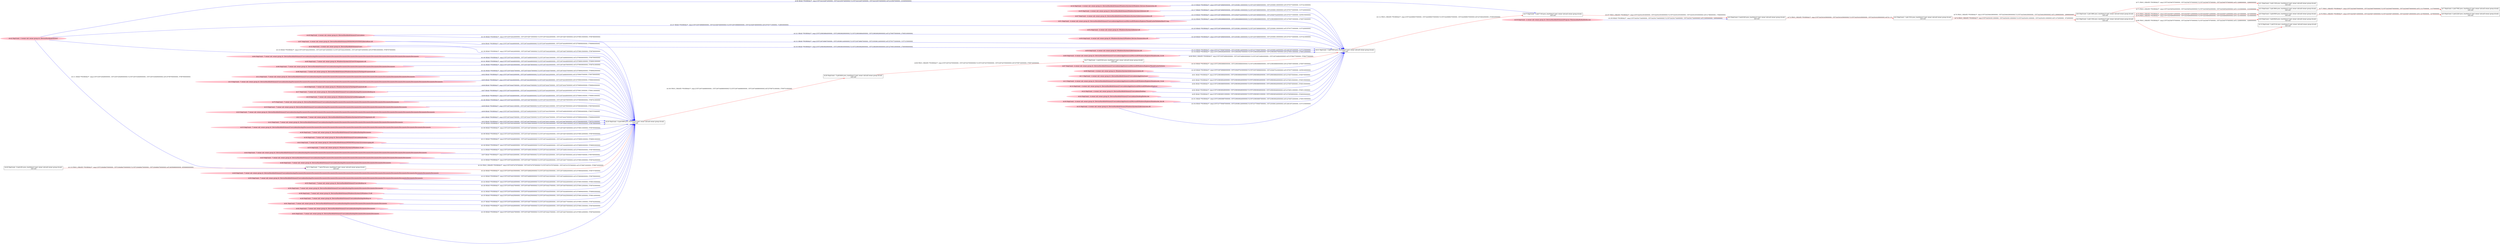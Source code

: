 digraph  {
rankdir=LR
"55"[color=pink,label="id:55 HopCount: -7 owner uid: owner group id: /Windows/System32/Windows.UI.dll ", shape=oval,style=filled];
"29"[color=black,label="id:29 HopCount: -6 pid:5096 proc_starttime:0 cmd: owner uid:null owner group id:null,\n null null", shape=box,style=solid];
"55" -> "29" [id=128,__obj="READ"color=blue,label="id:128 READ **NORMAL**  seqs:[1557236744446000000, 1557236744446000000] T:[1557236744446000000, 1557236744446000000] relT:[5798993000000, 5798993000000]",style=solid];
"56"[color=pink,label="id:56 HopCount: -4 owner uid: owner group id: /Windows/System32/Windows.Devices.Enumeration.dll ", shape=oval,style=filled];
"41"[color=black,label="id:41 HopCount: -3 pid:5500 proc_starttime:0 cmd: owner uid:null owner group id:null,\n null null", shape=box,style=solid];
"56" -> "41" [id=129,__obj="READ"color=blue,label="id:129 READ **NORMAL**  seqs:[1557236749665000000, 1557239386118000000] T:[1557236749665000000, 1557239386118000000] relT:[5793774000000, 3157321000000]",style=solid];
"49"[color=pink,label="id:49 HopCount: -4 owner uid: owner group id: /Device/HarddiskVolume2/Users/admin ", shape=oval,style=filled];
"49" -> "29" [id=130,__obj="READ"color=blue,label="id:130 READ **NORMAL**  seqs:[1557236744424000000, 1557236744673000000] T:[1557236744424000000, 1557236744673000000] relT:[5799015000000, 5798766000000]",style=solid];
"57"[color=pink,label="id:57 HopCount: -4 owner uid: owner group id: /Device/HarddiskVolume2/WINDOWS/SYSTEM32/kernelbase.dll ", shape=oval,style=filled];
"57" -> "41" [id=131,__obj="READ"color=blue,label="id:131 READ **NORMAL**  seqs:[1557236749667000000, 1557239386124000000] T:[1557236749667000000, 1557239386124000000] relT:[5793772000000, 3157315000000]",style=solid];
"58"[color=pink,label="id:58 HopCount: -7 owner uid: owner group id: /Device/HarddiskVolume2/Windows/System32/Windows.UI.dll ", shape=oval,style=filled];
"58" -> "29" [id=132,__obj="READ"color=blue,label="id:132 READ **NORMAL**  seqs:[1557236744445000000, 1557236744446000000] T:[1557236744445000000, 1557236744446000000] relT:[5798994000000, 5798993000000]",style=solid];
"59"[color=pink,label="id:59 HopCount: -4 owner uid: owner group id: /Windows/System32/deviceaccess.dll ", shape=oval,style=filled];
"59" -> "41" [id=133,__obj="READ"color=blue,label="id:133 READ **NORMAL**  seqs:[1557237709467000000, 1557239386124000000] T:[1557237709467000000, 1557239386124000000] relT:[4833972000000, 3157315000000]",style=solid];
"60"[color=pink,label="id:60 HopCount: -4 owner uid: owner group id: /Device/HarddiskVolume2/Users/admin/AppData/Local/Microsoft/Windows/Explorer/thumbcache_32.db ", shape=oval,style=filled];
"60" -> "41" [id=134,__obj="READ"color=blue,label="id:134 READ **NORMAL**  seqs:[1557239836926000000, 1557239836927000000] T:[1557239836926000000, 1557239836927000000] relT:[2706513000000, 2706512000000]",style=solid];
"28"[color=pink,label="id:28 HopCount: -7 owner uid: owner group id: /Device/HarddiskVolume2/Users/admin/backup/desktop.ini ", shape=oval,style=filled];
"28" -> "29" [id=135,__obj="READ"color=blue,label="id:135 READ **NORMAL**  seqs:[1557236744425000000, 1557236744425000000] T:[1557236744425000000, 1557236744425000000] relT:[5799014000000, 5799014000000]",style=solid];
"32"[color=pink,label="id:32 HopCount: -4 owner uid: owner group id: /Device/HarddiskVolume2/Users ", shape=oval,style=filled];
"32" -> "29" [id=136,__obj="READ"color=blue,label="id:136 READ **NORMAL**  seqs:[1557236744424000000, 1557236744673000000] T:[1557236744424000000, 1557236744673000000] relT:[5799015000000, 5798766000000]",style=solid];
"61"[color=pink,label="id:61 HopCount: -7 owner uid: owner group id: /Device/HarddiskVolume2/Users/admin/backup/Documents/Documents/Documents/Documents/Documents ", shape=oval,style=filled];
"61" -> "29" [id=137,__obj="READ"color=blue,label="id:137 READ **NORMAL**  seqs:[1557236744428000000, 1557236744677000000] T:[1557236744428000000, 1557236744677000000] relT:[5799011000000, 5798762000000]",style=solid];
"62"[color=pink,label="id:62 HopCount: -7 owner uid: owner group id: /Device/HarddiskVolume2/Users/admin/backup/Documents/Documents ", shape=oval,style=filled];
"62" -> "29" [id=138,__obj="READ"color=blue,label="id:138 READ **NORMAL**  seqs:[1557236744426000000, 1557236744675000000] T:[1557236744426000000, 1557236744675000000] relT:[5799013000000, 5798764000000]",style=solid];
"63"[color=pink,label="id:63 HopCount: -7 owner uid: owner group id: /Device/HarddiskVolume2/Users/admin/backup/Documents/Documents/Documents ", shape=oval,style=filled];
"63" -> "29" [id=139,__obj="READ"color=blue,label="id:139 READ **NORMAL**  seqs:[1557236744427000000, 1557236744675000000] T:[1557236744427000000, 1557236744675000000] relT:[5799012000000, 5798764000000]",style=solid];
"64"[color=pink,label="id:64 HopCount: -7 owner uid: owner group id: /Device/HarddiskVolume2/Users/admin/backup/Documents/Documents/Documents/Documents/Documents/Documents/Documents/Documents/Documents/Documents/Documents/Documents/Documents ", shape=oval,style=filled];
"64" -> "29" [id=140,__obj="READ"color=blue,label="id:140 READ **NORMAL**  seqs:[1557236744433000000, 1557236744680000000] T:[1557236744433000000, 1557236744680000000] relT:[5799006000000, 5798759000000]",style=solid];
"65"[color=pink,label="id:65 HopCount: -7 owner uid: owner group id: /Windows/System32/CoreUIComponents.dll ", shape=oval,style=filled];
"65" -> "29" [id=141,__obj="READ"color=blue,label="id:141 READ **NORMAL**  seqs:[1557236744448000000, 1557236744448000000] T:[1557236744448000000, 1557236744448000000] relT:[5798991000000, 5798991000000]",style=solid];
"66"[color=pink,label="id:66 HopCount: -7 owner uid: owner group id: /Device/HarddiskVolume2/Users/admin/backup/Documents/Documents/Documents/Documents/Documents/Documents/Documents ", shape=oval,style=filled];
"66" -> "29" [id=142,__obj="READ"color=blue,label="id:142 READ **NORMAL**  seqs:[1557236744430000000, 1557236744678000000] T:[1557236744430000000, 1557236744678000000] relT:[5799009000000, 5798761000000]",style=solid];
"67"[color=pink,label="id:67 HopCount: -4 owner uid: owner group id: /Device/HarddiskVolume2/Users/admin/AppData/Local/Microsoft/Windows/Explorer/ThumbCacheToDelete ", shape=oval,style=filled];
"67" -> "41" [id=143,__obj="READ"color=blue,label="id:143 READ **NORMAL**  seqs:[1557239836866000000, 1557239836866000000] T:[1557239836866000000, 1557239836866000000] relT:[2706573000000, 2706573000000]",style=solid];
"68"[color=pink,label="id:68 HopCount: -7 owner uid: owner group id: /Device/HarddiskVolume2/Windows/System32/TextInputFramework.dll ", shape=oval,style=filled];
"68" -> "29" [id=144,__obj="READ"color=blue,label="id:144 READ **NORMAL**  seqs:[1557236744447000000, 1557236744447000000] T:[1557236744447000000, 1557236744447000000] relT:[5798992000000, 5798992000000]",style=solid];
"69"[color=pink,label="id:69 HopCount: -4 owner uid: owner group id: /Windows/System32/deviceassociation.dll ", shape=oval,style=filled];
"69" -> "41" [id=145,__obj="READ"color=blue,label="id:145 READ **NORMAL**  seqs:[1557236749666000000, 1557239287523000000] T:[1557236749666000000, 1557239287523000000] relT:[5793773000000, 3255916000000]",style=solid];
"70"[color=pink,label="id:70 HopCount: -7 owner uid: owner group id: /Device/HarddiskVolume2/Users/admin/backup/Documents/Documents/Documents/Documents/Documents/Documents/Documents/Documents ", shape=oval,style=filled];
"70" -> "29" [id=146,__obj="READ"color=blue,label="id:146 READ **NORMAL**  seqs:[1557236744430000000, 1557236744678000000] T:[1557236744430000000, 1557236744678000000] relT:[5799009000000, 5798761000000]",style=solid];
"6"[color=black,label="id:6 HopCount: 2 pid:1880 proc_starttime:0 cmd: owner uid:null owner group id:null,\n null null", shape=box,style=solid];
"1"[color=black,label="id:1 HopCount: 3 pid:1336 proc_starttime:0 cmd: owner uid:null owner group id:null,\n null null", shape=box,style=solid];
"6" -> "1" [id=71,__obj="PROC_CREATE"color=red,label="id:71 PROC_CREATE **NORMAL**  seqs:[1557242546707000000, 1557242546707000000] T:[1557242546707000000, 1557242546707000000] relT:[-3268000000, -3268000000]",style=solid];
"0"[color=black,label="id:0 HopCount: 0 pid:8160 proc_starttime:0 cmd: owner uid:null owner group id:null,\n null null", shape=box,style=solid];
"2"[color=black,label="id:2 HopCount: 1 pid:1532 proc_starttime:0 cmd: owner uid:null owner group id:null,\n null null", shape=box,style=solid];
"0" -> "2" [id=72,__obj="PROC_CREATE"color=red,label="id:72 PROC_CREATE **NORMAL**  seqs:[1557242543439000000, 1557242543439000000] T:[1557242543439000000, 1557242543439000000] relT:[0, 0]",style=solid];
"3"[color=black,label="id:3 HopCount: 3 pid:3804 proc_starttime:0 cmd: owner uid:null owner group id:null,\n null null", shape=box,style=solid];
"6" -> "3" [id=73,__obj="PROC_CREATE"color=red,label="id:73 PROC_CREATE **NORMAL**  seqs:[1557242546542000000, 1557242546542000000] T:[1557242546542000000, 1557242546542000000] relT:[-3103000000, -3103000000]",style=solid];
"4"[color=black,label="id:4 HopCount: 2 pid:1304 proc_starttime:0 cmd: owner uid:null owner group id:null,\n null null", shape=box,style=solid];
"2" -> "4" [id=74,__obj="PROC_CREATE"color=red,label="id:74 PROC_CREATE **NORMAL**  seqs:[1557242543911000000, 1557242543911000000] T:[1557242543911000000, 1557242543911000000] relT:[-472000000, -472000000]",style=solid];
"5"[color=black,label="id:5 HopCount: 3 pid:6500 proc_starttime:0 cmd: owner uid:null owner group id:null,\n null null", shape=box,style=solid];
"6" -> "5" [id=75,__obj="PROC_CREATE"color=red,label="id:75 PROC_CREATE **NORMAL**  seqs:[1557242546712000000, 1557242546712000000] T:[1557242546712000000, 1557242546712000000] relT:[-3273000000, -3273000000]",style=solid];
"2" -> "6" [id=76,__obj="PROC_CREATE"color=red,label="id:76 PROC_CREATE **NORMAL**  seqs:[1557242546438000000, 1557242546438000000] T:[1557242546438000000, 1557242546438000000] relT:[-2999000000, -2999000000]",style=solid];
"7"[color=black,label="id:7 HopCount: 4 pid:7092 proc_starttime:0 cmd: owner uid:null owner group id:null,\n null null", shape=box,style=solid];
"3" -> "7" [id=77,__obj="PROC_CREATE"color=red,label="id:77 PROC_CREATE **NORMAL**  seqs:[1557242546576000000, 1557242546576000000] T:[1557242546576000000, 1557242546576000000] relT:[-3137000000, -3137000000]",style=solid];
"8"[color=black,label="id:8 HopCount: 3 pid:8028 proc_starttime:0 cmd: owner uid:null owner group id:null,\n null null", shape=box,style=solid];
"6" -> "8" [id=78,__obj="PROC_CREATE"color=red,label="id:78 PROC_CREATE **NORMAL**  seqs:[1557242546649000000, 1557242546649000000] T:[1557242546649000000, 1557242546649000000] relT:[-3210000000, -3210000000]",style=solid];
"9"[color=black,label="id:9 HopCount: 4 pid:2220 proc_starttime:0 cmd: owner uid:null owner group id:null,\n null null", shape=box,style=solid];
"5" -> "9" [id=79,__obj="PROC_CREATE"color=red,label="id:79 PROC_CREATE **NORMAL**  seqs:[1557242546718000000, 1557242546718000000] T:[1557242546718000000, 1557242546718000000] relT:[-3279000000, -3279000000]",style=solid];
"10"[color=black,label="id:10 HopCount: 3 pid:5124 proc_starttime:0 cmd: owner uid:null owner group id:null,\n null null", shape=box,style=solid];
"6" -> "10" [id=80,__obj="PROC_CREATE"color=red,label="id:80 PROC_CREATE **NORMAL**  seqs:[1557242546707000000, 1557242546707000000] T:[1557242546707000000, 1557242546707000000] relT:[-3268000000, -3268000000]",style=solid];
"11"[color=pink,label="id:11 HopCount: -4 owner uid: owner group id: /Device/HarddiskVolume2/Users/admin/AppData/Local ", shape=oval,style=filled];
"11" -> "41" [id=81,__obj="READ"color=blue,label="id:81 READ **NORMAL**  seqs:[1557239836864000000, 1557239836864000000] T:[1557239836864000000, 1557239836864000000] relT:[2706575000000, 2706575000000]",style=solid];
"12"[color=pink,label="id:12 HopCount: -7 owner uid: owner group id: /Device/HarddiskVolume2/Users/admin/backup/Documents/Documents/Documents/Documents/Documents/Documents/Documents/Documents/Documents/Documents/Documents/Documents ", shape=oval,style=filled];
"12" -> "29" [id=82,__obj="READ"color=blue,label="id:82 READ **NORMAL**  seqs:[1557236744432000000, 1557236744680000000] T:[1557236744432000000, 1557236744680000000] relT:[5799007000000, 5798759000000]",style=solid];
"13"[color=pink,label="id:13 HopCount: -4 owner uid: owner group id: /Device/HarddiskVolume2/Users/admin/AppData/Local/Microsoft/Windows/Explorer/thumbcache_16.db ", shape=oval,style=filled];
"13" -> "41" [id=83,__obj="READ"color=blue,label="id:83 READ **NORMAL**  seqs:[1557239836924000000, 1557239836924000000] T:[1557239836924000000, 1557239836924000000] relT:[2706515000000, 2706515000000]",style=solid];
"14"[color=pink,label="id:14 HopCount: -4 owner uid: owner group id: /Device/HarddiskVolume2/Users/admin/AppData/Local/Microsoft/Windows/Explorer ", shape=oval,style=filled];
"14" -> "41" [id=84,__obj="READ"color=blue,label="id:84 READ **NORMAL**  seqs:[1557239836865000000, 1557239836924000000] T:[1557239836865000000, 1557239836924000000] relT:[2706574000000, 2706515000000]",style=solid];
"15"[color=pink,label="id:15 HopCount: -7 owner uid: owner group id: /Device/HarddiskVolume2/Users/admin/backup/Documents/Documents/Documents/Documents/Documents/Documents/Documents/Documents/Documents/Documents/Documents/Documents/Documents/Documents/Documents/Documents/Documents/Documents/Documents ", shape=oval,style=filled];
"15" -> "29" [id=85,__obj="READ"color=blue,label="id:85 READ **NORMAL**  seqs:[1557236744436000000, 1557236744436000000] T:[1557236744436000000, 1557236744436000000] relT:[5799003000000, 5799003000000]",style=solid];
"16"[color=pink,label="id:16 HopCount: -7 owner uid: owner group id: /Windows/System32/TextInputFramework.dll ", shape=oval,style=filled];
"16" -> "29" [id=86,__obj="READ"color=blue,label="id:86 READ **NORMAL**  seqs:[1557236744447000000, 1557236744447000000] T:[1557236744447000000, 1557236744447000000] relT:[5798992000000, 5798992000000]",style=solid];
"17"[color=pink,label="id:17 HopCount: -7 owner uid: owner group id: /Device/HarddiskVolume2/Users/admin/backup/Documents/desktop.ini ", shape=oval,style=filled];
"17" -> "29" [id=87,__obj="READ"color=blue,label="id:87 READ **NORMAL**  seqs:[1557236744426000000, 1557236744426000000] T:[1557236744426000000, 1557236744426000000] relT:[5799013000000, 5799013000000]",style=solid];
"18"[color=pink,label="id:18 HopCount: -7 owner uid: owner group id: /Windows/System32/CoreMessaging.dll ", shape=oval,style=filled];
"18" -> "29" [id=88,__obj="READ"color=blue,label="id:88 READ **NORMAL**  seqs:[1557236744448000000, 1557236744448000000] T:[1557236744448000000, 1557236744448000000] relT:[5798991000000, 5798991000000]",style=solid];
"19"[color=pink,label="id:19 HopCount: -7 owner uid: owner group id: /Device/HarddiskVolume2/Users/admin/backup/Documents/Documents/Documents/Documents/Documents/Documents/Documents/Documents/Documents/Documents ", shape=oval,style=filled];
"19" -> "29" [id=89,__obj="READ"color=blue,label="id:89 READ **NORMAL**  seqs:[1557236744431000000, 1557236744679000000] T:[1557236744431000000, 1557236744679000000] relT:[5799008000000, 5798760000000]",style=solid];
"20"[color=pink,label="id:20 HopCount: -7 owner uid: owner group id: /Device/HarddiskVolume2/Users/admin/backup/Documents/Documents/Documents/Documents/Documents/Documents/Documents/Documents/Documents/Documents/Documents/Documents/Documents/Documents/Documents/Documents/Documents ", shape=oval,style=filled];
"20" -> "29" [id=90,__obj="READ"color=blue,label="id:90 READ **NORMAL**  seqs:[1557236744435000000, 1557236744682000000] T:[1557236744435000000, 1557236744682000000] relT:[5799004000000, 5798757000000]",style=solid];
"21"[color=pink,label="id:21 HopCount: -7 owner uid: owner group id: /Device/HarddiskVolume2/Windows/System32/CoreUIComponents.dll ", shape=oval,style=filled];
"21" -> "29" [id=91,__obj="READ"color=blue,label="id:91 READ **NORMAL**  seqs:[1557236744447000000, 1557236744447000000] T:[1557236744447000000, 1557236744447000000] relT:[5798992000000, 5798992000000]",style=solid];
"22"[color=pink,label="id:22 HopCount: -4 owner uid: owner group id: /Device/HarddiskVolume2/Users/admin/Desktop ", shape=oval,style=filled];
"22" -> "41" [id=92,__obj="READ"color=blue,label="id:92 READ **NORMAL**  seqs:[1557239836928000000, 1557239836928000000] T:[1557239836928000000, 1557239836928000000] relT:[2706511000000, 2706511000000]",style=solid];
"23"[color=pink,label="id:23 HopCount: -7 owner uid: owner group id: /Device/HarddiskVolume2/Users/admin/backup/Documents/Documents/Documents/Documents/Documents/Documents/Documents/Documents/Documents ", shape=oval,style=filled];
"23" -> "29" [id=93,__obj="READ"color=blue,label="id:93 READ **NORMAL**  seqs:[1557236744431000000, 1557236744678000000] T:[1557236744431000000, 1557236744678000000] relT:[5799008000000, 5798761000000]",style=solid];
"57" -> "29" [id=94,__obj="READ"color=blue,label="id:94 READ **NORMAL**  seqs:[1557236744449000000, 1557236744449000000] T:[1557236744449000000, 1557236744449000000] relT:[5798990000000, 5798990000000]",style=solid];
"24"[color=pink,label="id:24 HopCount: -4 owner uid: owner group id: /Device/HarddiskVolume2/Users/admin/Desktop/firefox.lnk ", shape=oval,style=filled];
"24" -> "41" [id=95,__obj="READ"color=blue,label="id:95 READ **NORMAL**  seqs:[1557239836931000000, 1557239836934000000] T:[1557239836931000000, 1557239836934000000] relT:[2706508000000, 2706505000000]",style=solid];
"42"[color=pink,label="id:42 HopCount: -3 owner uid: owner group id: /Device/HarddiskVolume2 ", shape=oval,style=filled];
"37"[color=black,label="id:37 HopCount: -2 pid:7136 proc_starttime:0 cmd: owner uid:null owner group id:null,\n null null", shape=box,style=solid];
"42" -> "37" [id=96,__obj="READ"color=blue,label="id:96 READ **NORMAL**  seqs:[1557242324872000000, 1557242325074000000] T:[1557242324872000000, 1557242325074000000] relT:[218567000000, 218365000000]",style=solid];
"25"[color=pink,label="id:25 HopCount: -7 owner uid: owner group id: /Device/HarddiskVolume2/Users/admin/backup/Documents/Documents/Documents/Documents/Documents/Documents/Documents/Documents/Documents/Documents/Documents ", shape=oval,style=filled];
"25" -> "29" [id=97,__obj="READ"color=blue,label="id:97 READ **NORMAL**  seqs:[1557236744432000000, 1557236744679000000] T:[1557236744432000000, 1557236744679000000] relT:[5799007000000, 5798760000000]",style=solid];
"26"[color=black,label="id:26 HopCount: -5 pid:6404 proc_starttime:0 cmd: owner uid:null owner group id:null,\n null null", shape=box,style=solid];
"27"[color=black,label="id:27 HopCount: -4 pid:8164 proc_starttime:0 cmd: owner uid:null owner group id:null,\n null null", shape=box,style=solid];
"26" -> "27" [id=98,__obj="PROC_CREATE"color=red,label="id:98 PROC_CREATE **NORMAL**  seqs:[1557236744705000000, 1557236744705000000] T:[1557236744705000000, 1557236744705000000] relT:[5798734000000, 5798734000000]",style=solid];
"27" -> "41" [id=99,__obj="PROC_CREATE"color=red,label="id:99 PROC_CREATE **NORMAL**  seqs:[1557236744962000000, 1557236744962000000] T:[1557236744962000000, 1557236744962000000] relT:[5798477000000, 5798477000000]",style=solid];
"29" -> "26" [id=100,__obj="PROC_CREATE"color=red,label="id:100 PROC_CREATE **NORMAL**  seqs:[1557236744688000000, 1557236744688000000] T:[1557236744688000000, 1557236744688000000] relT:[5798751000000, 5798751000000]",style=solid];
"30"[color=pink,label="id:30 HopCount: -4 owner uid: owner group id: /Device/HarddiskVolume2/Users/admin/AppData/Local/Microsoft/Windows/Explorer/thumbcache_idx.db ", shape=oval,style=filled];
"30" -> "41" [id=101,__obj="READ"color=blue,label="id:101 READ **NORMAL**  seqs:[1557239836867000000, 1557239836924000000] T:[1557239836867000000, 1557239836924000000] relT:[2706572000000, 2706515000000]",style=solid];
"31"[color=black,label="id:31 HopCount: -7 pid:4704 proc_starttime:0 cmd: owner uid:null owner group id:null,\n null null", shape=box,style=solid];
"31" -> "29" [id=102,__obj="PROC_CREATE"color=red,label="id:102 PROC_CREATE **NORMAL**  seqs:[1557236743767000000, 1557236743767000000] T:[1557236743767000000, 1557236743767000000] relT:[5799672000000, 5799672000000]",style=solid];
"32" -> "41" [id=103,__obj="READ"color=blue,label="id:103 READ **NORMAL**  seqs:[1557239836929000000, 1557239836930000000] T:[1557239836929000000, 1557239836930000000] relT:[2706510000000, 2706509000000]",style=solid];
"33"[color=pink,label="id:33 HopCount: -4 owner uid: owner group id: /Device/HarddiskVolume2/Windows/System32/deviceaccess.dll ", shape=oval,style=filled];
"33" -> "41" [id=104,__obj="READ"color=blue,label="id:104 READ **NORMAL**  seqs:[1557237709467000000, 1557239386124000000] T:[1557237709467000000, 1557239386124000000] relT:[4833972000000, 3157315000000]",style=solid];
"35"[color=pink,label="id:35 HopCount: -7 owner uid: owner group id: /Device/HarddiskVolume2/Users/admin/backup/Documents/Documents/Documents/Documents/Documents/Documents/Documents/Documents/Documents/Documents/Documents/Documents/Documents/Documents/Documents/Documents ", shape=oval,style=filled];
"35" -> "29" [id=105,__obj="READ"color=blue,label="id:105 READ **NORMAL**  seqs:[1557236744434000000, 1557236744681000000] T:[1557236744434000000, 1557236744681000000] relT:[5799005000000, 5798758000000]",style=solid];
"36"[color=pink,label="id:36 HopCount: -7 owner uid: owner group id: /Device/HarddiskVolume2/Users/admin/backup/Documents ", shape=oval,style=filled];
"36" -> "29" [id=106,__obj="READ"color=blue,label="id:106 READ **NORMAL**  seqs:[1557236744426000000, 1557236744674000000] T:[1557236744426000000, 1557236744674000000] relT:[5799013000000, 5798765000000]",style=solid];
"37" -> "0" [id=107,__obj="PROC_CREATE"color=red,label="id:107 PROC_CREATE **NORMAL**  seqs:[1557242541653000000, 1557242541653000000] T:[1557242541653000000, 1557242541653000000] relT:[1786000000, 1786000000]",style=solid];
"38"[color=pink,label="id:38 HopCount: -7 owner uid: owner group id: /Device/HarddiskVolume2/Users/admin/backup ", shape=oval,style=filled];
"38" -> "29" [id=108,__obj="READ"color=blue,label="id:108 READ **NORMAL**  seqs:[1557236744425000000, 1557236744674000000] T:[1557236744425000000, 1557236744674000000] relT:[5799014000000, 5798765000000]",style=solid];
"39"[color=pink,label="id:39 HopCount: -2 owner uid: owner group id: /Device/HarddiskVolume2/Program Files/mozilla/firefox/firefox.exe ", shape=oval,style=filled];
"39" -> "0" [id=109,__obj="READ"color=blue,label="id:109 READ **NORMAL**  seqs:[1557242541744000000, 1557242541744000000] T:[1557242541744000000, 1557242541744000000] relT:[1695000000, 1695000000]",style=solid];
"40"[color=black,label="id:40 HopCount: -8 pid:452 proc_starttime:0 cmd: owner uid:null owner group id:null,\n null null", shape=box,style=solid];
"40" -> "31" [id=110,__obj="PROC_CREATE"color=red,label="id:110 PROC_CREATE **NORMAL**  seqs:[1557236486470000000, 1557236486470000000] T:[1557236486470000000, 1557236486470000000] relT:[6056969000000, 6056969000000]",style=solid];
"42" -> "31" [id=111,__obj="READ"color=blue,label="id:111 READ **NORMAL**  seqs:[1557236743649000000, 1557236743649000000] T:[1557236743649000000, 1557236743649000000] relT:[5799790000000, 5799790000000]",style=solid];
"41" -> "37" [id=112,__obj="PROC_CREATE"color=red,label="id:112 PROC_CREATE **NORMAL**  seqs:[1557242068837000000, 1557242068837000000] T:[1557242068837000000, 1557242068837000000] relT:[474602000000, 474602000000]",style=solid];
"43"[color=pink,label="id:43 HopCount: -7 owner uid: owner group id: /Device/HarddiskVolume2/WINDOWS/system32/coremessaging.dll ", shape=oval,style=filled];
"43" -> "29" [id=113,__obj="READ"color=blue,label="id:113 READ **NORMAL**  seqs:[1557236744448000000, 1557236744448000000] T:[1557236744448000000, 1557236744448000000] relT:[5798991000000, 5798991000000]",style=solid];
"44"[color=pink,label="id:44 HopCount: -7 owner uid: owner group id: /Device/HarddiskVolume2/Users/admin/backup/Documents/Documents/Documents/Documents/Documents/Documents/Documents/Documents/Documents/Documents/Documents/Documents/Documents/Documents/Documents ", shape=oval,style=filled];
"44" -> "29" [id=114,__obj="READ"color=blue,label="id:114 READ **NORMAL**  seqs:[1557236744434000000, 1557236744681000000] T:[1557236744434000000, 1557236744681000000] relT:[5799005000000, 5798758000000]",style=solid];
"34"[color=pink,label="id:34 HopCount: -4 owner uid: owner group id: /Device/HarddiskVolume2/Windows/System32/Windows.Devices.Enumeration.dll ", shape=oval,style=filled];
"34" -> "41" [id=115,__obj="READ"color=blue,label="id:115 READ **NORMAL**  seqs:[1557236749665000000, 1557239386118000000] T:[1557236749665000000, 1557239386118000000] relT:[5793774000000, 3157321000000]",style=solid];
"42" -> "29" [id=116,__obj="READ"color=blue,label="id:116 READ **NORMAL**  seqs:[1557236744423000000, 1557236744672000000] T:[1557236744423000000, 1557236744672000000] relT:[5799016000000, 5798767000000]",style=solid];
"45"[color=pink,label="id:45 HopCount: -4 owner uid: owner group id: /Device/HarddiskVolume2/Windows/System32/biwinrt.dll ", shape=oval,style=filled];
"45" -> "41" [id=117,__obj="READ"color=blue,label="id:117 READ **NORMAL**  seqs:[1557236749665000000, 1557239386119000000] T:[1557236749665000000, 1557239386119000000] relT:[5793774000000, 3157320000000]",style=solid];
"46"[color=pink,label="id:46 HopCount: -7 owner uid: owner group id: /Device/HarddiskVolume2/Users/admin/backup/Documents/Documents/Documents/Documents/Documents/Documents ", shape=oval,style=filled];
"46" -> "29" [id=118,__obj="READ"color=blue,label="id:118 READ **NORMAL**  seqs:[1557236744429000000, 1557236744677000000] T:[1557236744429000000, 1557236744677000000] relT:[5799010000000, 5798762000000]",style=solid];
"47"[color=pink,label="id:47 HopCount: -4 owner uid: owner group id: /Device/HarddiskVolume2/Windows/System32/deviceassociation.dll ", shape=oval,style=filled];
"47" -> "41" [id=119,__obj="READ"color=blue,label="id:119 READ **NORMAL**  seqs:[1557236749666000000, 1557239287524000000] T:[1557236749666000000, 1557239287524000000] relT:[5793773000000, 3255915000000]",style=solid];
"48"[color=pink,label="id:48 HopCount: -7 owner uid: owner group id: /Device/HarddiskVolume2/Users/admin/backup/Documents/Documents/Documents/Documents/Documents/Documents/Documents/Documents/Documents/Documents/Documents/Documents/Documents/Documents/Documents/Documents/Documents/Documents ", shape=oval,style=filled];
"48" -> "29" [id=120,__obj="READ"color=blue,label="id:120 READ **NORMAL**  seqs:[1557236744435000000, 1557236744682000000] T:[1557236744435000000, 1557236744682000000] relT:[5799004000000, 5798757000000]",style=solid];
"49" -> "41" [id=121,__obj="READ"color=blue,label="id:121 READ **NORMAL**  seqs:[1557239836864000000, 1557239836929000000] T:[1557239836864000000, 1557239836929000000] relT:[2706575000000, 2706510000000]",style=solid];
"51"[color=pink,label="id:51 HopCount: -4 owner uid: owner group id: /Device/HarddiskVolume2/Users/admin/AppData/Local/Microsoft/Windows/Explorer/ThumbCacheToDelete/thm3C.tmp ", shape=oval,style=filled];
"51" -> "41" [id=122,__obj="READ"color=blue,label="id:122 READ **NORMAL**  seqs:[1557239836866000000, 1557239836866000000] T:[1557239836866000000, 1557239836866000000] relT:[2706573000000, 2706573000000]",style=solid];
"50"[color=pink,label="id:50 HopCount: -7 owner uid: owner group id: /Device/HarddiskVolume2/Users/admin/backup/Documents/Documents/Documents/Documents/Documents/Documents/Documents/Documents/Documents/Documents/Documents/Documents/Documents/Documents ", shape=oval,style=filled];
"50" -> "29" [id=123,__obj="READ"color=blue,label="id:123 READ **NORMAL**  seqs:[1557236744433000000, 1557236744680000000] T:[1557236744433000000, 1557236744680000000] relT:[5799006000000, 5798759000000]",style=solid];
"53"[color=pink,label="id:53 HopCount: -7 owner uid: owner group id: /Device/HarddiskVolume2/Users/desktop.ini ", shape=oval,style=filled];
"53" -> "29" [id=124,__obj="READ"color=blue,label="id:124 READ **NORMAL**  seqs:[1557236744424000000, 1557236744424000000] T:[1557236744424000000, 1557236744424000000] relT:[5799015000000, 5799015000000]",style=solid];
"52"[color=pink,label="id:52 HopCount: -4 owner uid: owner group id: /Windows/System32/biwinrt.dll ", shape=oval,style=filled];
"52" -> "41" [id=125,__obj="READ"color=blue,label="id:125 READ **NORMAL**  seqs:[1557236749666000000, 1557239386119000000] T:[1557236749666000000, 1557239386119000000] relT:[5793773000000, 3157320000000]",style=solid];
"54"[color=pink,label="id:54 HopCount: -7 owner uid: owner group id: /Device/HarddiskVolume2/Users/admin/backup/Documents/Documents/Documents/Documents ", shape=oval,style=filled];
"54" -> "29" [id=126,__obj="READ"color=blue,label="id:126 READ **NORMAL**  seqs:[1557236744427000000, 1557236744676000000] T:[1557236744427000000, 1557236744676000000] relT:[5799012000000, 5798763000000]",style=solid];
"42" -> "41" [id=127,__obj="READ"color=blue,label="id:127 READ **NORMAL**  seqs:[1557236749668000000, 1557241828746000000] T:[1557236749668000000, 1557241828746000000] relT:[5793771000000, 714693000000]",style=solid];
}